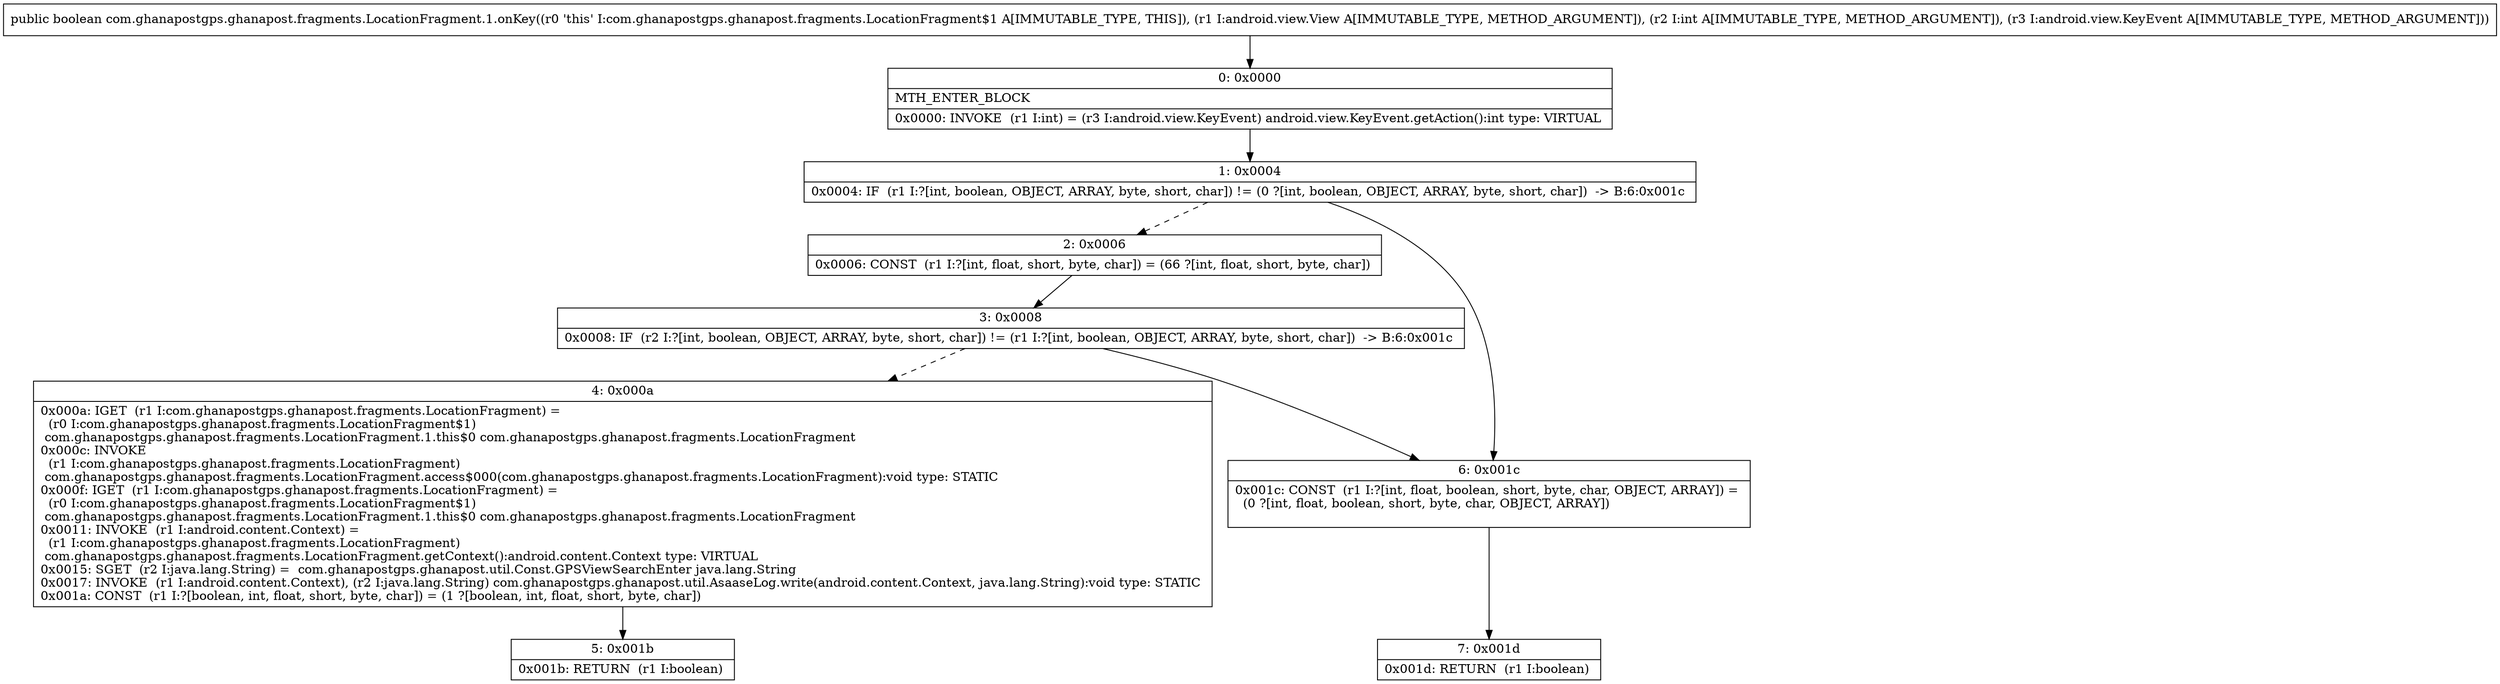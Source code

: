 digraph "CFG forcom.ghanapostgps.ghanapost.fragments.LocationFragment.1.onKey(Landroid\/view\/View;ILandroid\/view\/KeyEvent;)Z" {
Node_0 [shape=record,label="{0\:\ 0x0000|MTH_ENTER_BLOCK\l|0x0000: INVOKE  (r1 I:int) = (r3 I:android.view.KeyEvent) android.view.KeyEvent.getAction():int type: VIRTUAL \l}"];
Node_1 [shape=record,label="{1\:\ 0x0004|0x0004: IF  (r1 I:?[int, boolean, OBJECT, ARRAY, byte, short, char]) != (0 ?[int, boolean, OBJECT, ARRAY, byte, short, char])  \-\> B:6:0x001c \l}"];
Node_2 [shape=record,label="{2\:\ 0x0006|0x0006: CONST  (r1 I:?[int, float, short, byte, char]) = (66 ?[int, float, short, byte, char]) \l}"];
Node_3 [shape=record,label="{3\:\ 0x0008|0x0008: IF  (r2 I:?[int, boolean, OBJECT, ARRAY, byte, short, char]) != (r1 I:?[int, boolean, OBJECT, ARRAY, byte, short, char])  \-\> B:6:0x001c \l}"];
Node_4 [shape=record,label="{4\:\ 0x000a|0x000a: IGET  (r1 I:com.ghanapostgps.ghanapost.fragments.LocationFragment) = \l  (r0 I:com.ghanapostgps.ghanapost.fragments.LocationFragment$1)\l com.ghanapostgps.ghanapost.fragments.LocationFragment.1.this$0 com.ghanapostgps.ghanapost.fragments.LocationFragment \l0x000c: INVOKE  \l  (r1 I:com.ghanapostgps.ghanapost.fragments.LocationFragment)\l com.ghanapostgps.ghanapost.fragments.LocationFragment.access$000(com.ghanapostgps.ghanapost.fragments.LocationFragment):void type: STATIC \l0x000f: IGET  (r1 I:com.ghanapostgps.ghanapost.fragments.LocationFragment) = \l  (r0 I:com.ghanapostgps.ghanapost.fragments.LocationFragment$1)\l com.ghanapostgps.ghanapost.fragments.LocationFragment.1.this$0 com.ghanapostgps.ghanapost.fragments.LocationFragment \l0x0011: INVOKE  (r1 I:android.content.Context) = \l  (r1 I:com.ghanapostgps.ghanapost.fragments.LocationFragment)\l com.ghanapostgps.ghanapost.fragments.LocationFragment.getContext():android.content.Context type: VIRTUAL \l0x0015: SGET  (r2 I:java.lang.String) =  com.ghanapostgps.ghanapost.util.Const.GPSViewSearchEnter java.lang.String \l0x0017: INVOKE  (r1 I:android.content.Context), (r2 I:java.lang.String) com.ghanapostgps.ghanapost.util.AsaaseLog.write(android.content.Context, java.lang.String):void type: STATIC \l0x001a: CONST  (r1 I:?[boolean, int, float, short, byte, char]) = (1 ?[boolean, int, float, short, byte, char]) \l}"];
Node_5 [shape=record,label="{5\:\ 0x001b|0x001b: RETURN  (r1 I:boolean) \l}"];
Node_6 [shape=record,label="{6\:\ 0x001c|0x001c: CONST  (r1 I:?[int, float, boolean, short, byte, char, OBJECT, ARRAY]) = \l  (0 ?[int, float, boolean, short, byte, char, OBJECT, ARRAY])\l \l}"];
Node_7 [shape=record,label="{7\:\ 0x001d|0x001d: RETURN  (r1 I:boolean) \l}"];
MethodNode[shape=record,label="{public boolean com.ghanapostgps.ghanapost.fragments.LocationFragment.1.onKey((r0 'this' I:com.ghanapostgps.ghanapost.fragments.LocationFragment$1 A[IMMUTABLE_TYPE, THIS]), (r1 I:android.view.View A[IMMUTABLE_TYPE, METHOD_ARGUMENT]), (r2 I:int A[IMMUTABLE_TYPE, METHOD_ARGUMENT]), (r3 I:android.view.KeyEvent A[IMMUTABLE_TYPE, METHOD_ARGUMENT])) }"];
MethodNode -> Node_0;
Node_0 -> Node_1;
Node_1 -> Node_2[style=dashed];
Node_1 -> Node_6;
Node_2 -> Node_3;
Node_3 -> Node_4[style=dashed];
Node_3 -> Node_6;
Node_4 -> Node_5;
Node_6 -> Node_7;
}

